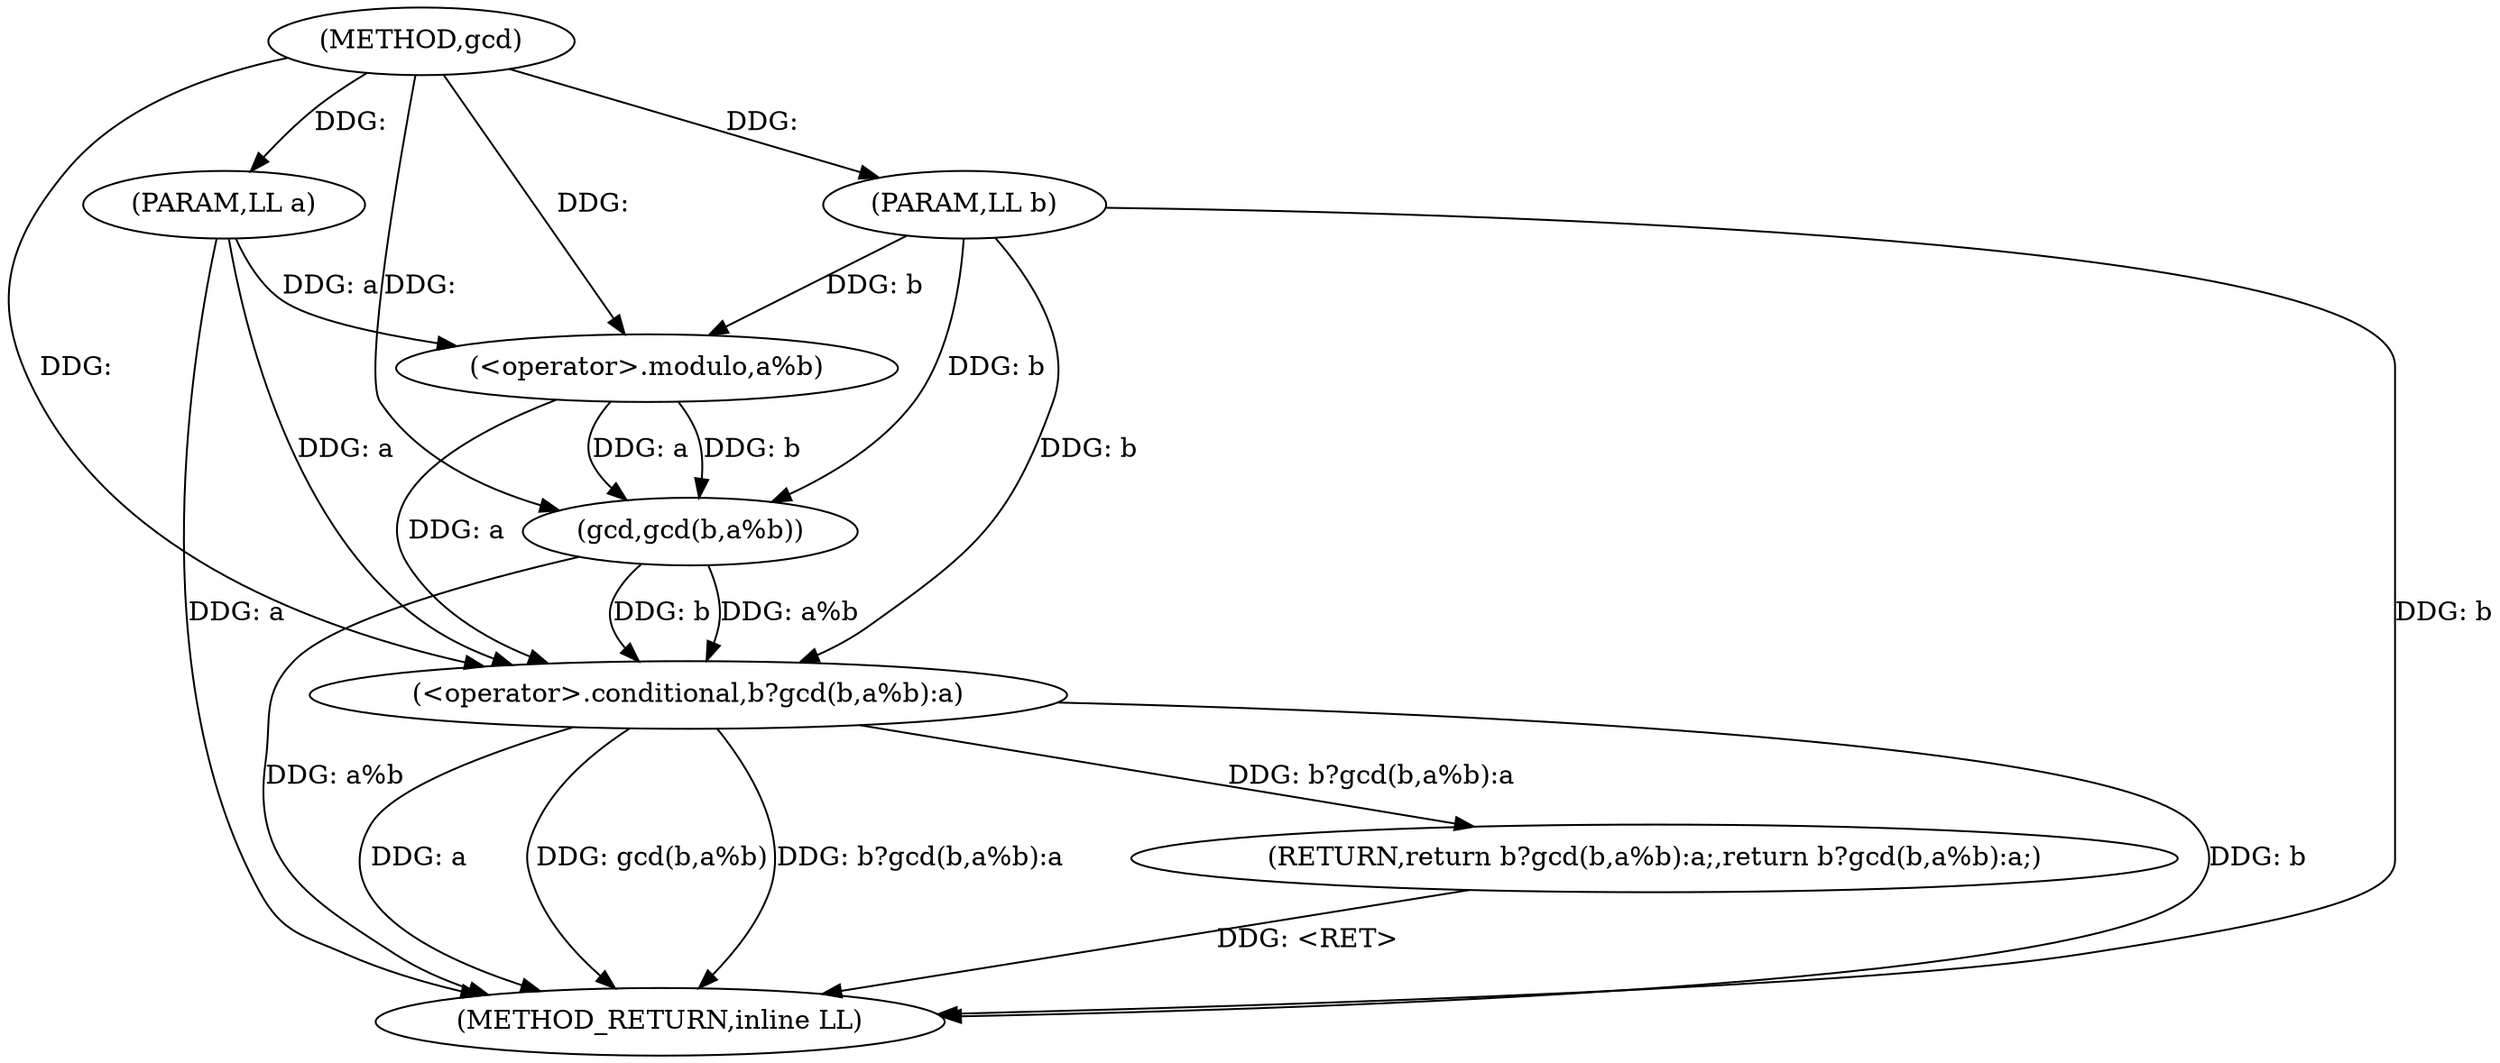 digraph "gcd" {  
"1001925" [label = "(METHOD,gcd)" ]
"1001938" [label = "(METHOD_RETURN,inline LL)" ]
"1001926" [label = "(PARAM,LL a)" ]
"1001927" [label = "(PARAM,LL b)" ]
"1001929" [label = "(RETURN,return b?gcd(b,a%b):a;,return b?gcd(b,a%b):a;)" ]
"1001930" [label = "(<operator>.conditional,b?gcd(b,a%b):a)" ]
"1001932" [label = "(gcd,gcd(b,a%b))" ]
"1001934" [label = "(<operator>.modulo,a%b)" ]
  "1001926" -> "1001938"  [ label = "DDG: a"] 
  "1001927" -> "1001938"  [ label = "DDG: b"] 
  "1001930" -> "1001938"  [ label = "DDG: b"] 
  "1001930" -> "1001938"  [ label = "DDG: a"] 
  "1001932" -> "1001938"  [ label = "DDG: a%b"] 
  "1001930" -> "1001938"  [ label = "DDG: gcd(b,a%b)"] 
  "1001930" -> "1001938"  [ label = "DDG: b?gcd(b,a%b):a"] 
  "1001929" -> "1001938"  [ label = "DDG: <RET>"] 
  "1001925" -> "1001926"  [ label = "DDG: "] 
  "1001925" -> "1001927"  [ label = "DDG: "] 
  "1001930" -> "1001929"  [ label = "DDG: b?gcd(b,a%b):a"] 
  "1001934" -> "1001930"  [ label = "DDG: a"] 
  "1001926" -> "1001930"  [ label = "DDG: a"] 
  "1001925" -> "1001930"  [ label = "DDG: "] 
  "1001932" -> "1001930"  [ label = "DDG: a%b"] 
  "1001932" -> "1001930"  [ label = "DDG: b"] 
  "1001927" -> "1001930"  [ label = "DDG: b"] 
  "1001934" -> "1001932"  [ label = "DDG: b"] 
  "1001927" -> "1001932"  [ label = "DDG: b"] 
  "1001925" -> "1001932"  [ label = "DDG: "] 
  "1001934" -> "1001932"  [ label = "DDG: a"] 
  "1001926" -> "1001934"  [ label = "DDG: a"] 
  "1001925" -> "1001934"  [ label = "DDG: "] 
  "1001927" -> "1001934"  [ label = "DDG: b"] 
}
